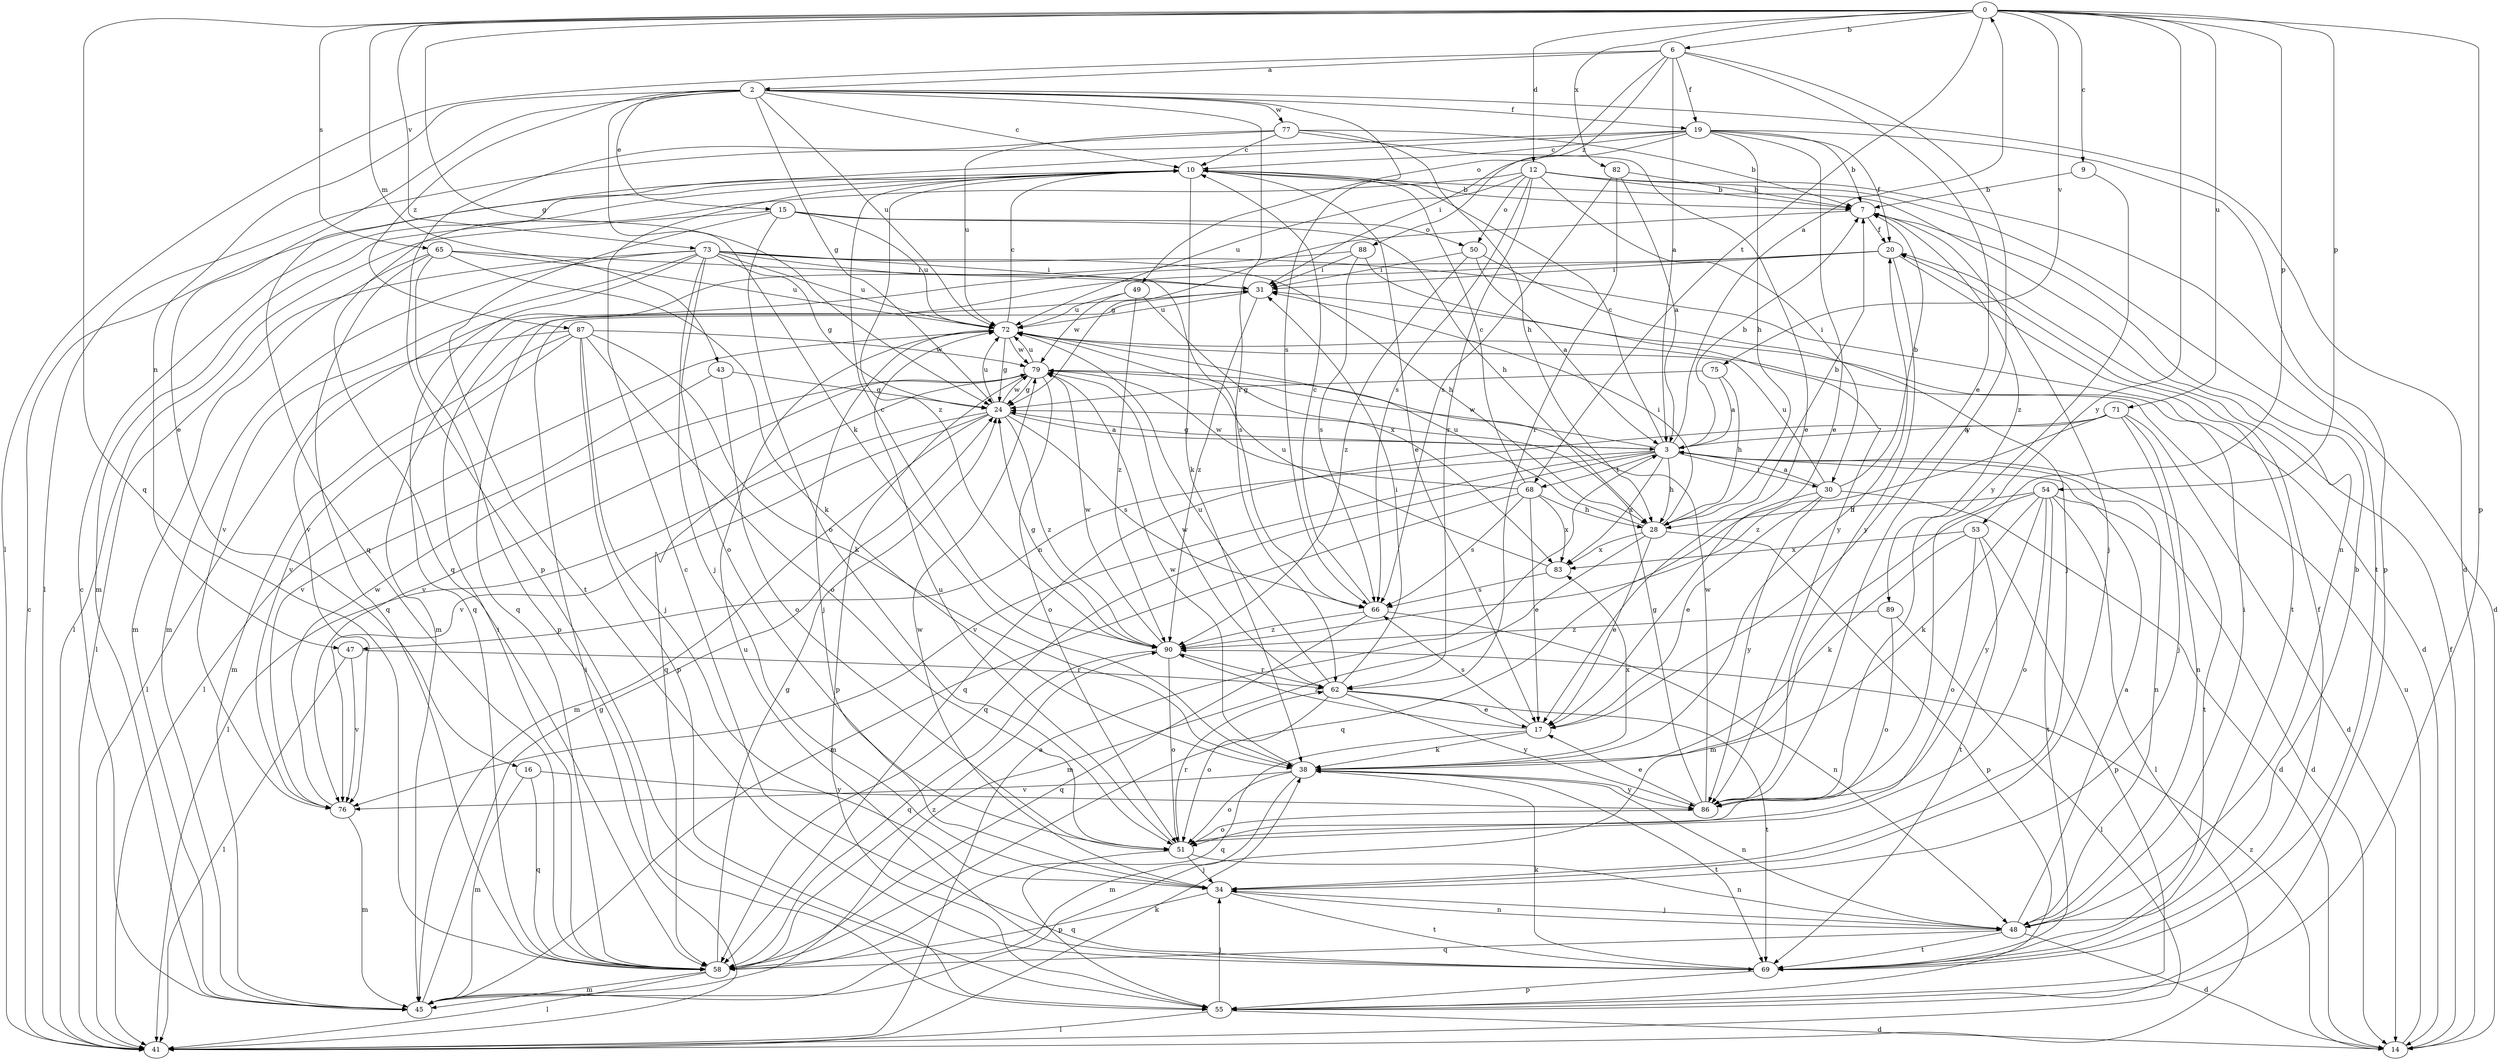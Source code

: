 strict digraph  {
0;
2;
3;
6;
7;
9;
10;
12;
14;
15;
16;
17;
19;
20;
24;
28;
30;
31;
34;
38;
41;
43;
45;
47;
48;
49;
50;
51;
53;
54;
55;
58;
62;
65;
66;
68;
69;
71;
72;
73;
75;
76;
77;
79;
82;
83;
86;
87;
88;
89;
90;
0 -> 6  [label=b];
0 -> 9  [label=c];
0 -> 12  [label=d];
0 -> 24  [label=g];
0 -> 43  [label=m];
0 -> 53  [label=p];
0 -> 54  [label=p];
0 -> 55  [label=p];
0 -> 58  [label=q];
0 -> 65  [label=s];
0 -> 68  [label=t];
0 -> 71  [label=u];
0 -> 73  [label=v];
0 -> 75  [label=v];
0 -> 82  [label=x];
0 -> 86  [label=y];
2 -> 10  [label=c];
2 -> 14  [label=d];
2 -> 15  [label=e];
2 -> 16  [label=e];
2 -> 19  [label=f];
2 -> 24  [label=g];
2 -> 38  [label=k];
2 -> 47  [label=n];
2 -> 62  [label=r];
2 -> 66  [label=s];
2 -> 72  [label=u];
2 -> 77  [label=w];
2 -> 87  [label=z];
3 -> 0  [label=a];
3 -> 7  [label=b];
3 -> 10  [label=c];
3 -> 24  [label=g];
3 -> 28  [label=h];
3 -> 30  [label=i];
3 -> 47  [label=n];
3 -> 48  [label=n];
3 -> 58  [label=q];
3 -> 68  [label=t];
3 -> 69  [label=t];
3 -> 76  [label=v];
3 -> 79  [label=w];
3 -> 83  [label=x];
6 -> 2  [label=a];
6 -> 3  [label=a];
6 -> 17  [label=e];
6 -> 19  [label=f];
6 -> 41  [label=l];
6 -> 49  [label=o];
6 -> 86  [label=y];
6 -> 88  [label=z];
7 -> 20  [label=f];
7 -> 24  [label=g];
7 -> 34  [label=j];
7 -> 89  [label=z];
9 -> 7  [label=b];
9 -> 86  [label=y];
10 -> 7  [label=b];
10 -> 17  [label=e];
10 -> 38  [label=k];
10 -> 45  [label=m];
10 -> 48  [label=n];
10 -> 90  [label=z];
12 -> 7  [label=b];
12 -> 14  [label=d];
12 -> 30  [label=i];
12 -> 50  [label=o];
12 -> 58  [label=q];
12 -> 62  [label=r];
12 -> 66  [label=s];
12 -> 69  [label=t];
12 -> 72  [label=u];
14 -> 20  [label=f];
14 -> 72  [label=u];
14 -> 90  [label=z];
15 -> 28  [label=h];
15 -> 41  [label=l];
15 -> 50  [label=o];
15 -> 51  [label=o];
15 -> 69  [label=t];
15 -> 72  [label=u];
16 -> 45  [label=m];
16 -> 58  [label=q];
16 -> 86  [label=y];
17 -> 38  [label=k];
17 -> 58  [label=q];
17 -> 66  [label=s];
17 -> 90  [label=z];
19 -> 7  [label=b];
19 -> 10  [label=c];
19 -> 17  [label=e];
19 -> 20  [label=f];
19 -> 28  [label=h];
19 -> 31  [label=i];
19 -> 41  [label=l];
19 -> 55  [label=p];
19 -> 58  [label=q];
20 -> 31  [label=i];
20 -> 45  [label=m];
20 -> 58  [label=q];
20 -> 69  [label=t];
20 -> 86  [label=y];
24 -> 3  [label=a];
24 -> 41  [label=l];
24 -> 45  [label=m];
24 -> 66  [label=s];
24 -> 72  [label=u];
24 -> 76  [label=v];
24 -> 79  [label=w];
24 -> 90  [label=z];
28 -> 7  [label=b];
28 -> 17  [label=e];
28 -> 31  [label=i];
28 -> 45  [label=m];
28 -> 55  [label=p];
28 -> 72  [label=u];
28 -> 83  [label=x];
30 -> 3  [label=a];
30 -> 7  [label=b];
30 -> 14  [label=d];
30 -> 17  [label=e];
30 -> 58  [label=q];
30 -> 72  [label=u];
30 -> 86  [label=y];
31 -> 72  [label=u];
31 -> 90  [label=z];
34 -> 48  [label=n];
34 -> 58  [label=q];
34 -> 69  [label=t];
34 -> 79  [label=w];
38 -> 20  [label=f];
38 -> 45  [label=m];
38 -> 48  [label=n];
38 -> 51  [label=o];
38 -> 69  [label=t];
38 -> 76  [label=v];
38 -> 79  [label=w];
38 -> 83  [label=x];
38 -> 86  [label=y];
41 -> 3  [label=a];
41 -> 10  [label=c];
41 -> 31  [label=i];
41 -> 38  [label=k];
43 -> 24  [label=g];
43 -> 51  [label=o];
43 -> 76  [label=v];
45 -> 10  [label=c];
45 -> 24  [label=g];
47 -> 41  [label=l];
47 -> 62  [label=r];
47 -> 76  [label=v];
48 -> 3  [label=a];
48 -> 7  [label=b];
48 -> 14  [label=d];
48 -> 31  [label=i];
48 -> 34  [label=j];
48 -> 58  [label=q];
48 -> 69  [label=t];
49 -> 72  [label=u];
49 -> 79  [label=w];
49 -> 83  [label=x];
49 -> 90  [label=z];
50 -> 3  [label=a];
50 -> 31  [label=i];
50 -> 34  [label=j];
50 -> 90  [label=z];
51 -> 34  [label=j];
51 -> 48  [label=n];
51 -> 55  [label=p];
51 -> 62  [label=r];
51 -> 72  [label=u];
53 -> 38  [label=k];
53 -> 51  [label=o];
53 -> 55  [label=p];
53 -> 69  [label=t];
53 -> 83  [label=x];
54 -> 14  [label=d];
54 -> 28  [label=h];
54 -> 38  [label=k];
54 -> 41  [label=l];
54 -> 45  [label=m];
54 -> 51  [label=o];
54 -> 69  [label=t];
54 -> 86  [label=y];
55 -> 14  [label=d];
55 -> 34  [label=j];
55 -> 41  [label=l];
58 -> 24  [label=g];
58 -> 31  [label=i];
58 -> 41  [label=l];
58 -> 45  [label=m];
58 -> 90  [label=z];
62 -> 17  [label=e];
62 -> 31  [label=i];
62 -> 51  [label=o];
62 -> 69  [label=t];
62 -> 72  [label=u];
62 -> 79  [label=w];
62 -> 86  [label=y];
65 -> 31  [label=i];
65 -> 38  [label=k];
65 -> 45  [label=m];
65 -> 55  [label=p];
65 -> 58  [label=q];
65 -> 72  [label=u];
66 -> 10  [label=c];
66 -> 48  [label=n];
66 -> 58  [label=q];
66 -> 90  [label=z];
68 -> 10  [label=c];
68 -> 17  [label=e];
68 -> 28  [label=h];
68 -> 45  [label=m];
68 -> 66  [label=s];
68 -> 79  [label=w];
68 -> 83  [label=x];
69 -> 10  [label=c];
69 -> 20  [label=f];
69 -> 38  [label=k];
69 -> 55  [label=p];
69 -> 72  [label=u];
71 -> 3  [label=a];
71 -> 14  [label=d];
71 -> 34  [label=j];
71 -> 48  [label=n];
71 -> 58  [label=q];
71 -> 90  [label=z];
72 -> 10  [label=c];
72 -> 24  [label=g];
72 -> 34  [label=j];
72 -> 41  [label=l];
72 -> 79  [label=w];
73 -> 14  [label=d];
73 -> 24  [label=g];
73 -> 28  [label=h];
73 -> 31  [label=i];
73 -> 34  [label=j];
73 -> 41  [label=l];
73 -> 45  [label=m];
73 -> 51  [label=o];
73 -> 58  [label=q];
73 -> 66  [label=s];
73 -> 72  [label=u];
73 -> 76  [label=v];
75 -> 3  [label=a];
75 -> 24  [label=g];
75 -> 28  [label=h];
76 -> 45  [label=m];
76 -> 79  [label=w];
77 -> 7  [label=b];
77 -> 10  [label=c];
77 -> 17  [label=e];
77 -> 28  [label=h];
77 -> 55  [label=p];
77 -> 72  [label=u];
79 -> 24  [label=g];
79 -> 51  [label=o];
79 -> 55  [label=p];
79 -> 58  [label=q];
79 -> 72  [label=u];
79 -> 76  [label=v];
82 -> 3  [label=a];
82 -> 7  [label=b];
82 -> 62  [label=r];
82 -> 66  [label=s];
83 -> 66  [label=s];
83 -> 72  [label=u];
86 -> 17  [label=e];
86 -> 24  [label=g];
86 -> 51  [label=o];
86 -> 79  [label=w];
87 -> 34  [label=j];
87 -> 38  [label=k];
87 -> 41  [label=l];
87 -> 45  [label=m];
87 -> 51  [label=o];
87 -> 55  [label=p];
87 -> 76  [label=v];
87 -> 79  [label=w];
88 -> 31  [label=i];
88 -> 66  [label=s];
88 -> 76  [label=v];
88 -> 86  [label=y];
89 -> 41  [label=l];
89 -> 51  [label=o];
89 -> 90  [label=z];
90 -> 10  [label=c];
90 -> 24  [label=g];
90 -> 51  [label=o];
90 -> 58  [label=q];
90 -> 62  [label=r];
90 -> 79  [label=w];
}
